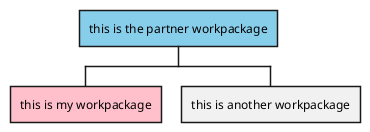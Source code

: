 @startwbs
<style>
wbsDiagram {
  .pink {
    BackgroundColor pink
  }
  .your_style_name {
    BackgroundColor SkyBlue
  }
}
</style>
* this is the partner workpackage <<your_style_name>>
** this is my workpackage <<pink>>
** this is another workpackage
@endwbs
